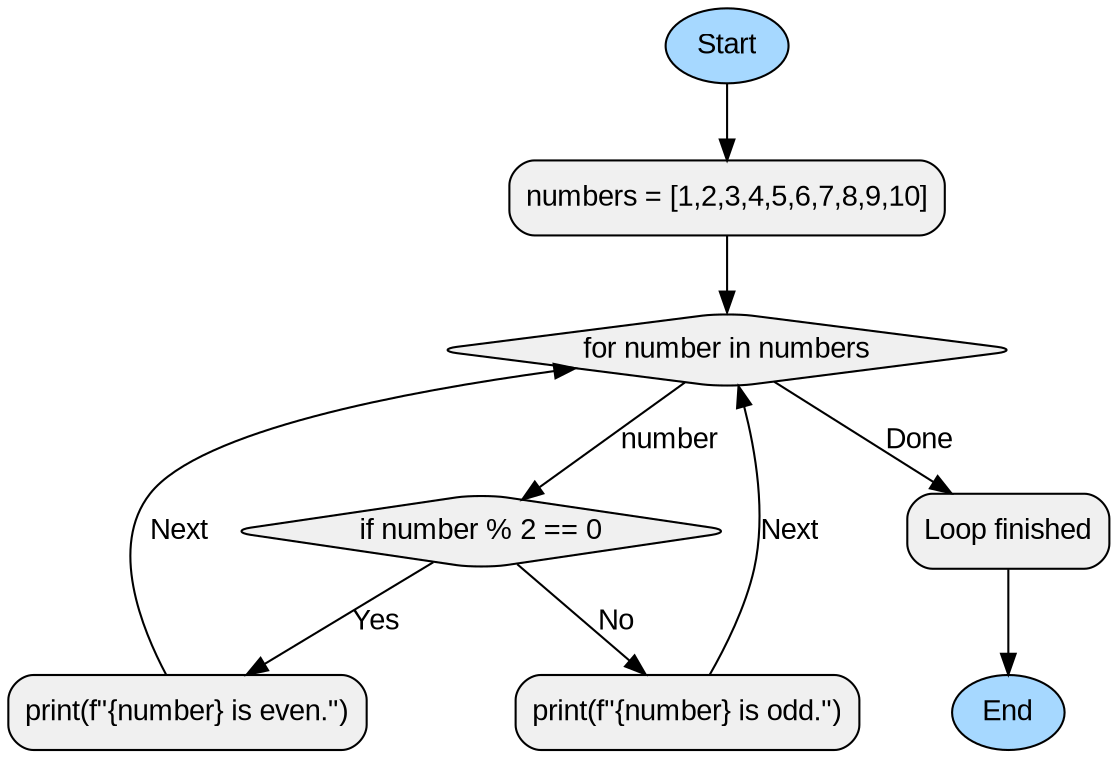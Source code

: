 digraph flowchart {
    node [fontname="Arial", shape=box, style="rounded,filled", fillcolor="#f0f0f0"]
    edge [fontname="Arial"]

    start [label="Start", shape=ellipse, fillcolor="#a6d8ff"]
    init_list [label="numbers = [1,2,3,4,5,6,7,8,9,10]"]
    loop_start [label="for number in numbers", shape=diamond]
    check_even [label="if number % 2 == 0", shape=diamond]
    print_even [label="print(f\"{number} is even.\")"]
    print_odd [label="print(f\"{number} is odd.\")"]
    loop_end [label="Loop finished"]
    end [label="End", shape=ellipse, fillcolor="#a6d8ff"]

    start -> init_list
    init_list -> loop_start
    loop_start -> check_even [label="number"]
    check_even -> print_even [label="Yes"]
    check_even -> print_odd [label="No"]
    print_even -> loop_start [label="Next"]
    print_odd -> loop_start [label="Next"]
    loop_start -> loop_end [label="Done"]
    loop_end -> end
}